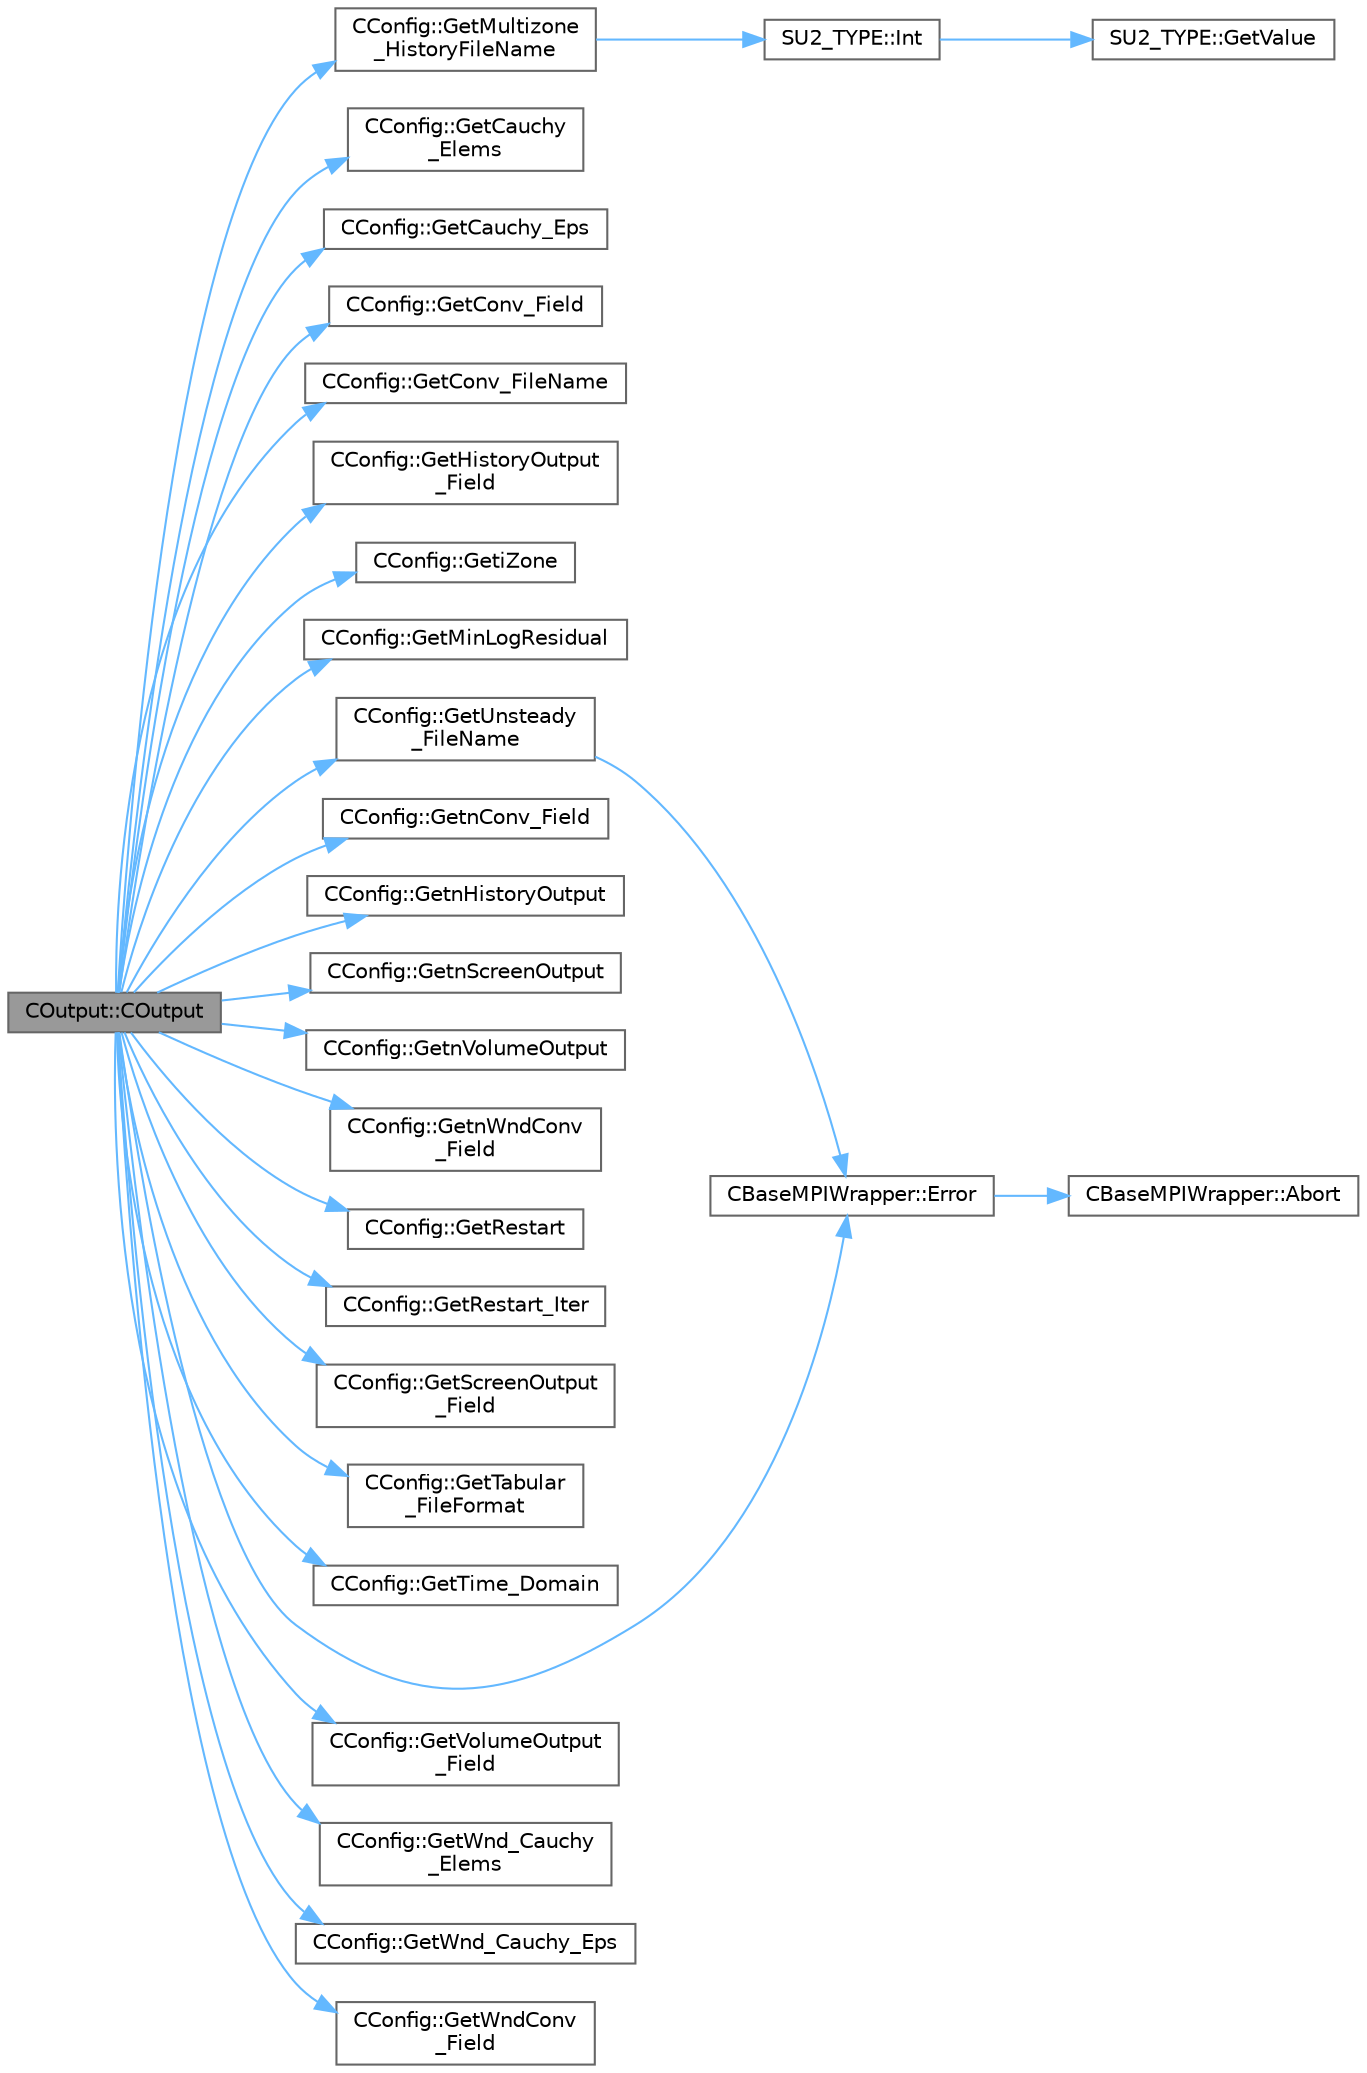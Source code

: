 digraph "COutput::COutput"
{
 // LATEX_PDF_SIZE
  bgcolor="transparent";
  edge [fontname=Helvetica,fontsize=10,labelfontname=Helvetica,labelfontsize=10];
  node [fontname=Helvetica,fontsize=10,shape=box,height=0.2,width=0.4];
  rankdir="LR";
  Node1 [id="Node000001",label="COutput::COutput",height=0.2,width=0.4,color="gray40", fillcolor="grey60", style="filled", fontcolor="black",tooltip="Constructor of the class."];
  Node1 -> Node2 [id="edge1_Node000001_Node000002",color="steelblue1",style="solid",tooltip=" "];
  Node2 [id="Node000002",label="CBaseMPIWrapper::Error",height=0.2,width=0.4,color="grey40", fillcolor="white", style="filled",URL="$classCBaseMPIWrapper.html#a04457c47629bda56704e6a8804833eeb",tooltip=" "];
  Node2 -> Node3 [id="edge2_Node000002_Node000003",color="steelblue1",style="solid",tooltip=" "];
  Node3 [id="Node000003",label="CBaseMPIWrapper::Abort",height=0.2,width=0.4,color="grey40", fillcolor="white", style="filled",URL="$classCBaseMPIWrapper.html#af7297d861dca86b45cf561b6ab642e8f",tooltip=" "];
  Node1 -> Node4 [id="edge3_Node000001_Node000004",color="steelblue1",style="solid",tooltip=" "];
  Node4 [id="Node000004",label="CConfig::GetCauchy\l_Elems",height=0.2,width=0.4,color="grey40", fillcolor="white", style="filled",URL="$classCConfig.html#a45af91caecf4cb05f4ecac4e7a2d2097",tooltip="Get the number of iterations that are considered in the Cauchy convergence criteria."];
  Node1 -> Node5 [id="edge4_Node000001_Node000005",color="steelblue1",style="solid",tooltip=" "];
  Node5 [id="Node000005",label="CConfig::GetCauchy_Eps",height=0.2,width=0.4,color="grey40", fillcolor="white", style="filled",URL="$classCConfig.html#a54d79b52fc5c4198157ef11582cbe0f0",tooltip="Get the value of convergence criteria for the Cauchy method in the direct, adjoint or linearized prob..."];
  Node1 -> Node6 [id="edge5_Node000001_Node000006",color="steelblue1",style="solid",tooltip=" "];
  Node6 [id="Node000006",label="CConfig::GetConv_Field",height=0.2,width=0.4,color="grey40", fillcolor="white", style="filled",URL="$classCConfig.html#a5f9af0aa92f819a6c19d3f062d95d91f",tooltip="Get the convergence fields for monitoring."];
  Node1 -> Node7 [id="edge6_Node000001_Node000007",color="steelblue1",style="solid",tooltip=" "];
  Node7 [id="Node000007",label="CConfig::GetConv_FileName",height=0.2,width=0.4,color="grey40", fillcolor="white", style="filled",URL="$classCConfig.html#a86d9f156005ee6bc4e29f40442401834",tooltip="Get the name of the file with the convergence history of the problem."];
  Node1 -> Node8 [id="edge7_Node000001_Node000008",color="steelblue1",style="solid",tooltip=" "];
  Node8 [id="Node000008",label="CConfig::GetHistoryOutput\l_Field",height=0.2,width=0.4,color="grey40", fillcolor="white", style="filled",URL="$classCConfig.html#a0d621cd7f5ae0d10dd13fae610db028a",tooltip="Get the history output field iField."];
  Node1 -> Node9 [id="edge8_Node000001_Node000009",color="steelblue1",style="solid",tooltip=" "];
  Node9 [id="Node000009",label="CConfig::GetiZone",height=0.2,width=0.4,color="grey40", fillcolor="white", style="filled",URL="$classCConfig.html#a1d6335b8fdef6fbcd9a08f7503d73ec1",tooltip="Provides the number of varaibles."];
  Node1 -> Node10 [id="edge9_Node000001_Node000010",color="steelblue1",style="solid",tooltip=" "];
  Node10 [id="Node000010",label="CConfig::GetMinLogResidual",height=0.2,width=0.4,color="grey40", fillcolor="white", style="filled",URL="$classCConfig.html#ac84b4bb9dea8f738b0de0981c2d2fd1a",tooltip="Value of the minimum residual value (log10 scale)."];
  Node1 -> Node11 [id="edge10_Node000001_Node000011",color="steelblue1",style="solid",tooltip=" "];
  Node11 [id="Node000011",label="CConfig::GetMultizone\l_HistoryFileName",height=0.2,width=0.4,color="grey40", fillcolor="white", style="filled",URL="$classCConfig.html#a61c920139166480ec24575d47a39b5a6",tooltip="Append the zone index to the restart or the solution files."];
  Node11 -> Node12 [id="edge11_Node000011_Node000012",color="steelblue1",style="solid",tooltip=" "];
  Node12 [id="Node000012",label="SU2_TYPE::Int",height=0.2,width=0.4,color="grey40", fillcolor="white", style="filled",URL="$namespaceSU2__TYPE.html#a6b48817766d8a6486caa2807a52f6bae",tooltip="Casts the primitive value to int (uses GetValue, already implemented for each type)."];
  Node12 -> Node13 [id="edge12_Node000012_Node000013",color="steelblue1",style="solid",tooltip=" "];
  Node13 [id="Node000013",label="SU2_TYPE::GetValue",height=0.2,width=0.4,color="grey40", fillcolor="white", style="filled",URL="$namespaceSU2__TYPE.html#adf52a59d6f4e578f7915ec9abbf7cb22",tooltip="Get the (primitive) value of the datatype (needs to be specialized for active types)."];
  Node1 -> Node14 [id="edge13_Node000001_Node000014",color="steelblue1",style="solid",tooltip=" "];
  Node14 [id="Node000014",label="CConfig::GetnConv_Field",height=0.2,width=0.4,color="grey40", fillcolor="white", style="filled",URL="$classCConfig.html#afa2401f582eb2f7210b27f87307c63a4",tooltip="Get the number of convergence monitoring fields for inner convergence monitoring. return Number of co..."];
  Node1 -> Node15 [id="edge14_Node000001_Node000015",color="steelblue1",style="solid",tooltip=" "];
  Node15 [id="Node000015",label="CConfig::GetnHistoryOutput",height=0.2,width=0.4,color="grey40", fillcolor="white", style="filled",URL="$classCConfig.html#a782722f59658cefdcffe477fffd73f55",tooltip="Get the number of history output variables requested."];
  Node1 -> Node16 [id="edge15_Node000001_Node000016",color="steelblue1",style="solid",tooltip=" "];
  Node16 [id="Node000016",label="CConfig::GetnScreenOutput",height=0.2,width=0.4,color="grey40", fillcolor="white", style="filled",URL="$classCConfig.html#a14e82049bc8b28475aa90d68e0a8c7af",tooltip="Get the number of screen output variables requested (maximum 6)"];
  Node1 -> Node17 [id="edge16_Node000001_Node000017",color="steelblue1",style="solid",tooltip=" "];
  Node17 [id="Node000017",label="CConfig::GetnVolumeOutput",height=0.2,width=0.4,color="grey40", fillcolor="white", style="filled",URL="$classCConfig.html#a2e6ae015ae8b53dc0131076ddd8850c5",tooltip="Get the number of history output variables requested."];
  Node1 -> Node18 [id="edge17_Node000001_Node000018",color="steelblue1",style="solid",tooltip=" "];
  Node18 [id="Node000018",label="CConfig::GetnWndConv\l_Field",height=0.2,width=0.4,color="grey40", fillcolor="white", style="filled",URL="$classCConfig.html#aed3b4ece9d4aa7636a66f4ad44c95e7c",tooltip="Get the number of convergence monitoring fields for time convergence monitoring. return Number of con..."];
  Node1 -> Node19 [id="edge18_Node000001_Node000019",color="steelblue1",style="solid",tooltip=" "];
  Node19 [id="Node000019",label="CConfig::GetRestart",height=0.2,width=0.4,color="grey40", fillcolor="white", style="filled",URL="$classCConfig.html#ae55bdae4e8b4e61fd07a857005cc6799",tooltip="Provides the restart information."];
  Node1 -> Node20 [id="edge19_Node000001_Node000020",color="steelblue1",style="solid",tooltip=" "];
  Node20 [id="Node000020",label="CConfig::GetRestart_Iter",height=0.2,width=0.4,color="grey40", fillcolor="white", style="filled",URL="$classCConfig.html#aeca467e3a7c02d72b28ade957614035c",tooltip="Get the restart iteration."];
  Node1 -> Node21 [id="edge20_Node000001_Node000021",color="steelblue1",style="solid",tooltip=" "];
  Node21 [id="Node000021",label="CConfig::GetScreenOutput\l_Field",height=0.2,width=0.4,color="grey40", fillcolor="white", style="filled",URL="$classCConfig.html#a131c5280895f204bdf520c760c660837",tooltip="Get the screen output field iField."];
  Node1 -> Node22 [id="edge21_Node000001_Node000022",color="steelblue1",style="solid",tooltip=" "];
  Node22 [id="Node000022",label="CConfig::GetTabular\l_FileFormat",height=0.2,width=0.4,color="grey40", fillcolor="white", style="filled",URL="$classCConfig.html#a4ac4d812d4065f2955d72733cd0c4f6f",tooltip="Get the format of the output solution."];
  Node1 -> Node23 [id="edge22_Node000001_Node000023",color="steelblue1",style="solid",tooltip=" "];
  Node23 [id="Node000023",label="CConfig::GetTime_Domain",height=0.2,width=0.4,color="grey40", fillcolor="white", style="filled",URL="$classCConfig.html#a85d2e3cf43b77c63642c40c235b853f3",tooltip="Check if the multizone problem is solved for time domain."];
  Node1 -> Node24 [id="edge23_Node000001_Node000024",color="steelblue1",style="solid",tooltip=" "];
  Node24 [id="Node000024",label="CConfig::GetUnsteady\l_FileName",height=0.2,width=0.4,color="grey40", fillcolor="white", style="filled",URL="$classCConfig.html#a6a372823bb1dd2d55e81488b720752d6",tooltip="Augment the input filename with the iteration number for an unsteady file."];
  Node24 -> Node2 [id="edge24_Node000024_Node000002",color="steelblue1",style="solid",tooltip=" "];
  Node1 -> Node25 [id="edge25_Node000001_Node000025",color="steelblue1",style="solid",tooltip=" "];
  Node25 [id="Node000025",label="CConfig::GetVolumeOutput\l_Field",height=0.2,width=0.4,color="grey40", fillcolor="white", style="filled",URL="$classCConfig.html#a433d4611e28e1570f24d6a569fdb8c68",tooltip="Get the history output field iField."];
  Node1 -> Node26 [id="edge26_Node000001_Node000026",color="steelblue1",style="solid",tooltip=" "];
  Node26 [id="Node000026",label="CConfig::GetWnd_Cauchy\l_Elems",height=0.2,width=0.4,color="grey40", fillcolor="white", style="filled",URL="$classCConfig.html#a0716bc4313328e0e653dd9c3ebb1f939",tooltip="Get the number of iterations that are considered in the Cauchy convergence criteria for the windowed ..."];
  Node1 -> Node27 [id="edge27_Node000001_Node000027",color="steelblue1",style="solid",tooltip=" "];
  Node27 [id="Node000027",label="CConfig::GetWnd_Cauchy_Eps",height=0.2,width=0.4,color="grey40", fillcolor="white", style="filled",URL="$classCConfig.html#a1ce27a955069e46c24eb24c632417475",tooltip="Get the value of convergence criteria for the Cauchy method for the time averaged windowed objective ..."];
  Node1 -> Node28 [id="edge28_Node000001_Node000028",color="steelblue1",style="solid",tooltip=" "];
  Node28 [id="Node000028",label="CConfig::GetWndConv\l_Field",height=0.2,width=0.4,color="grey40", fillcolor="white", style="filled",URL="$classCConfig.html#a6488e2c2719b113455703d26fabde70a",tooltip="Get functional that is going to be used to evaluate the convergence of the windowed time average of t..."];
}
